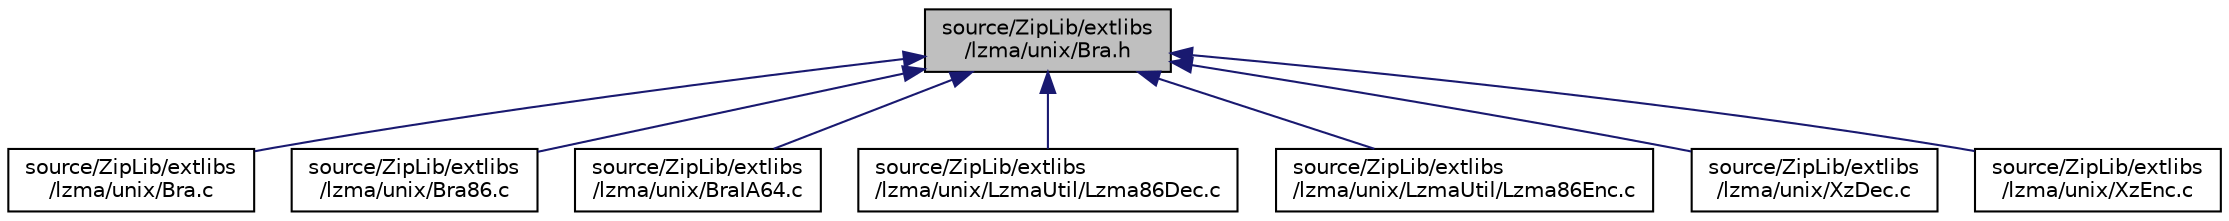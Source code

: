 digraph "source/ZipLib/extlibs/lzma/unix/Bra.h"
{
 // LATEX_PDF_SIZE
  edge [fontname="Helvetica",fontsize="10",labelfontname="Helvetica",labelfontsize="10"];
  node [fontname="Helvetica",fontsize="10",shape=record];
  Node1 [label="source/ZipLib/extlibs\l/lzma/unix/Bra.h",height=0.2,width=0.4,color="black", fillcolor="grey75", style="filled", fontcolor="black",tooltip=" "];
  Node1 -> Node2 [dir="back",color="midnightblue",fontsize="10",style="solid"];
  Node2 [label="source/ZipLib/extlibs\l/lzma/unix/Bra.c",height=0.2,width=0.4,color="black", fillcolor="white", style="filled",URL="$unix_2_bra_8c.html",tooltip=" "];
  Node1 -> Node3 [dir="back",color="midnightblue",fontsize="10",style="solid"];
  Node3 [label="source/ZipLib/extlibs\l/lzma/unix/Bra86.c",height=0.2,width=0.4,color="black", fillcolor="white", style="filled",URL="$unix_2_bra86_8c.html",tooltip=" "];
  Node1 -> Node4 [dir="back",color="midnightblue",fontsize="10",style="solid"];
  Node4 [label="source/ZipLib/extlibs\l/lzma/unix/BraIA64.c",height=0.2,width=0.4,color="black", fillcolor="white", style="filled",URL="$unix_2_bra_i_a64_8c.html",tooltip=" "];
  Node1 -> Node5 [dir="back",color="midnightblue",fontsize="10",style="solid"];
  Node5 [label="source/ZipLib/extlibs\l/lzma/unix/LzmaUtil/Lzma86Dec.c",height=0.2,width=0.4,color="black", fillcolor="white", style="filled",URL="$unix_2_lzma_util_2_lzma86_dec_8c.html",tooltip=" "];
  Node1 -> Node6 [dir="back",color="midnightblue",fontsize="10",style="solid"];
  Node6 [label="source/ZipLib/extlibs\l/lzma/unix/LzmaUtil/Lzma86Enc.c",height=0.2,width=0.4,color="black", fillcolor="white", style="filled",URL="$unix_2_lzma_util_2_lzma86_enc_8c.html",tooltip=" "];
  Node1 -> Node7 [dir="back",color="midnightblue",fontsize="10",style="solid"];
  Node7 [label="source/ZipLib/extlibs\l/lzma/unix/XzDec.c",height=0.2,width=0.4,color="black", fillcolor="white", style="filled",URL="$unix_2_xz_dec_8c.html",tooltip=" "];
  Node1 -> Node8 [dir="back",color="midnightblue",fontsize="10",style="solid"];
  Node8 [label="source/ZipLib/extlibs\l/lzma/unix/XzEnc.c",height=0.2,width=0.4,color="black", fillcolor="white", style="filled",URL="$unix_2_xz_enc_8c.html",tooltip=" "];
}
